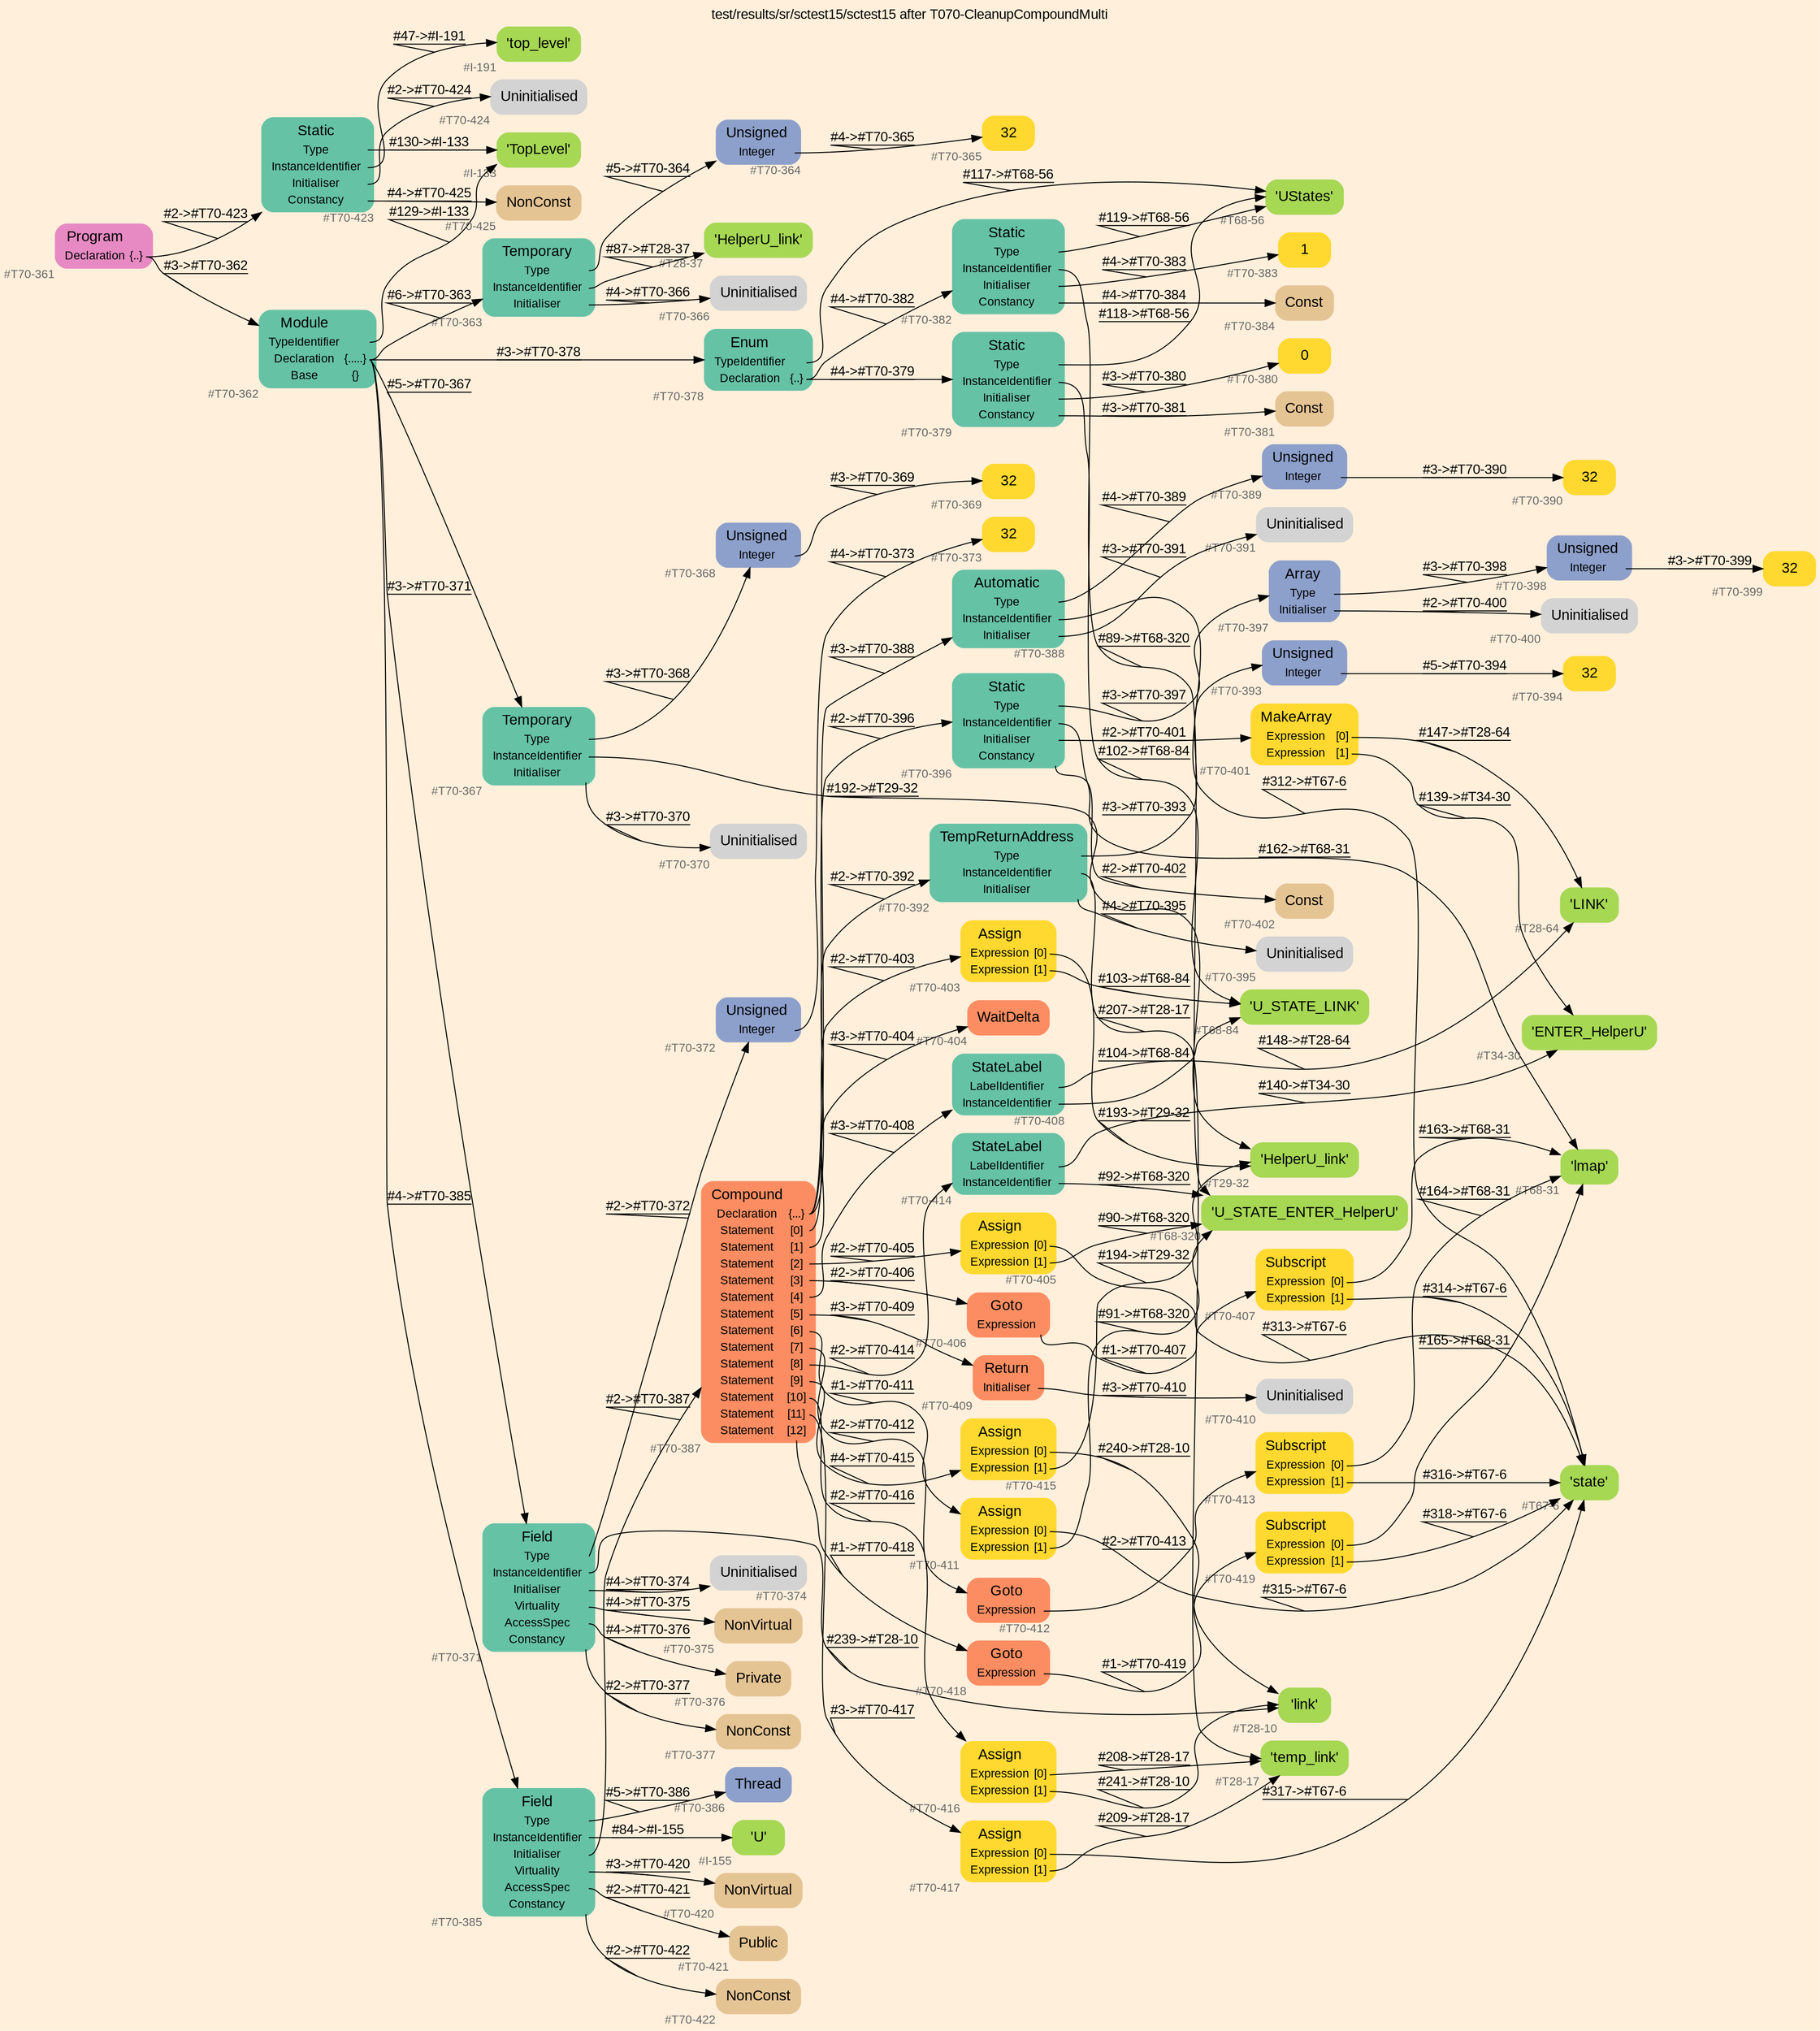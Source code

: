 digraph "test/results/sr/sctest15/sctest15 after T070-CleanupCompoundMulti" {
label = "test/results/sr/sctest15/sctest15 after T070-CleanupCompoundMulti"
labelloc = t
graph [
    rankdir = "LR"
    ranksep = 0.3
    bgcolor = antiquewhite1
    color = black
    fontcolor = black
    fontname = "Arial"
];
node [
    fontname = "Arial"
];
edge [
    fontname = "Arial"
];

// -------------------- node figure --------------------
// -------- block #T70-361 ----------
"#T70-361" [
    fillcolor = "/set28/4"
    xlabel = "#T70-361"
    fontsize = "12"
    fontcolor = grey40
    shape = "plaintext"
    label = <<TABLE BORDER="0" CELLBORDER="0" CELLSPACING="0">
     <TR><TD><FONT COLOR="black" POINT-SIZE="15">Program</FONT></TD></TR>
     <TR><TD><FONT COLOR="black" POINT-SIZE="12">Declaration</FONT></TD><TD PORT="port0"><FONT COLOR="black" POINT-SIZE="12">{..}</FONT></TD></TR>
    </TABLE>>
    style = "rounded,filled"
];

// -------- block #T70-362 ----------
"#T70-362" [
    fillcolor = "/set28/1"
    xlabel = "#T70-362"
    fontsize = "12"
    fontcolor = grey40
    shape = "plaintext"
    label = <<TABLE BORDER="0" CELLBORDER="0" CELLSPACING="0">
     <TR><TD><FONT COLOR="black" POINT-SIZE="15">Module</FONT></TD></TR>
     <TR><TD><FONT COLOR="black" POINT-SIZE="12">TypeIdentifier</FONT></TD><TD PORT="port0"></TD></TR>
     <TR><TD><FONT COLOR="black" POINT-SIZE="12">Declaration</FONT></TD><TD PORT="port1"><FONT COLOR="black" POINT-SIZE="12">{.....}</FONT></TD></TR>
     <TR><TD><FONT COLOR="black" POINT-SIZE="12">Base</FONT></TD><TD PORT="port2"><FONT COLOR="black" POINT-SIZE="12">{}</FONT></TD></TR>
    </TABLE>>
    style = "rounded,filled"
];

// -------- block #I-133 ----------
"#I-133" [
    fillcolor = "/set28/5"
    xlabel = "#I-133"
    fontsize = "12"
    fontcolor = grey40
    shape = "plaintext"
    label = <<TABLE BORDER="0" CELLBORDER="0" CELLSPACING="0">
     <TR><TD><FONT COLOR="black" POINT-SIZE="15">'TopLevel'</FONT></TD></TR>
    </TABLE>>
    style = "rounded,filled"
];

// -------- block #T70-363 ----------
"#T70-363" [
    fillcolor = "/set28/1"
    xlabel = "#T70-363"
    fontsize = "12"
    fontcolor = grey40
    shape = "plaintext"
    label = <<TABLE BORDER="0" CELLBORDER="0" CELLSPACING="0">
     <TR><TD><FONT COLOR="black" POINT-SIZE="15">Temporary</FONT></TD></TR>
     <TR><TD><FONT COLOR="black" POINT-SIZE="12">Type</FONT></TD><TD PORT="port0"></TD></TR>
     <TR><TD><FONT COLOR="black" POINT-SIZE="12">InstanceIdentifier</FONT></TD><TD PORT="port1"></TD></TR>
     <TR><TD><FONT COLOR="black" POINT-SIZE="12">Initialiser</FONT></TD><TD PORT="port2"></TD></TR>
    </TABLE>>
    style = "rounded,filled"
];

// -------- block #T70-364 ----------
"#T70-364" [
    fillcolor = "/set28/3"
    xlabel = "#T70-364"
    fontsize = "12"
    fontcolor = grey40
    shape = "plaintext"
    label = <<TABLE BORDER="0" CELLBORDER="0" CELLSPACING="0">
     <TR><TD><FONT COLOR="black" POINT-SIZE="15">Unsigned</FONT></TD></TR>
     <TR><TD><FONT COLOR="black" POINT-SIZE="12">Integer</FONT></TD><TD PORT="port0"></TD></TR>
    </TABLE>>
    style = "rounded,filled"
];

// -------- block #T70-365 ----------
"#T70-365" [
    fillcolor = "/set28/6"
    xlabel = "#T70-365"
    fontsize = "12"
    fontcolor = grey40
    shape = "plaintext"
    label = <<TABLE BORDER="0" CELLBORDER="0" CELLSPACING="0">
     <TR><TD><FONT COLOR="black" POINT-SIZE="15">32</FONT></TD></TR>
    </TABLE>>
    style = "rounded,filled"
];

// -------- block #T28-37 ----------
"#T28-37" [
    fillcolor = "/set28/5"
    xlabel = "#T28-37"
    fontsize = "12"
    fontcolor = grey40
    shape = "plaintext"
    label = <<TABLE BORDER="0" CELLBORDER="0" CELLSPACING="0">
     <TR><TD><FONT COLOR="black" POINT-SIZE="15">'HelperU_link'</FONT></TD></TR>
    </TABLE>>
    style = "rounded,filled"
];

// -------- block #T70-366 ----------
"#T70-366" [
    xlabel = "#T70-366"
    fontsize = "12"
    fontcolor = grey40
    shape = "plaintext"
    label = <<TABLE BORDER="0" CELLBORDER="0" CELLSPACING="0">
     <TR><TD><FONT COLOR="black" POINT-SIZE="15">Uninitialised</FONT></TD></TR>
    </TABLE>>
    style = "rounded,filled"
];

// -------- block #T70-367 ----------
"#T70-367" [
    fillcolor = "/set28/1"
    xlabel = "#T70-367"
    fontsize = "12"
    fontcolor = grey40
    shape = "plaintext"
    label = <<TABLE BORDER="0" CELLBORDER="0" CELLSPACING="0">
     <TR><TD><FONT COLOR="black" POINT-SIZE="15">Temporary</FONT></TD></TR>
     <TR><TD><FONT COLOR="black" POINT-SIZE="12">Type</FONT></TD><TD PORT="port0"></TD></TR>
     <TR><TD><FONT COLOR="black" POINT-SIZE="12">InstanceIdentifier</FONT></TD><TD PORT="port1"></TD></TR>
     <TR><TD><FONT COLOR="black" POINT-SIZE="12">Initialiser</FONT></TD><TD PORT="port2"></TD></TR>
    </TABLE>>
    style = "rounded,filled"
];

// -------- block #T70-368 ----------
"#T70-368" [
    fillcolor = "/set28/3"
    xlabel = "#T70-368"
    fontsize = "12"
    fontcolor = grey40
    shape = "plaintext"
    label = <<TABLE BORDER="0" CELLBORDER="0" CELLSPACING="0">
     <TR><TD><FONT COLOR="black" POINT-SIZE="15">Unsigned</FONT></TD></TR>
     <TR><TD><FONT COLOR="black" POINT-SIZE="12">Integer</FONT></TD><TD PORT="port0"></TD></TR>
    </TABLE>>
    style = "rounded,filled"
];

// -------- block #T70-369 ----------
"#T70-369" [
    fillcolor = "/set28/6"
    xlabel = "#T70-369"
    fontsize = "12"
    fontcolor = grey40
    shape = "plaintext"
    label = <<TABLE BORDER="0" CELLBORDER="0" CELLSPACING="0">
     <TR><TD><FONT COLOR="black" POINT-SIZE="15">32</FONT></TD></TR>
    </TABLE>>
    style = "rounded,filled"
];

// -------- block #T29-32 ----------
"#T29-32" [
    fillcolor = "/set28/5"
    xlabel = "#T29-32"
    fontsize = "12"
    fontcolor = grey40
    shape = "plaintext"
    label = <<TABLE BORDER="0" CELLBORDER="0" CELLSPACING="0">
     <TR><TD><FONT COLOR="black" POINT-SIZE="15">'HelperU_link'</FONT></TD></TR>
    </TABLE>>
    style = "rounded,filled"
];

// -------- block #T70-370 ----------
"#T70-370" [
    xlabel = "#T70-370"
    fontsize = "12"
    fontcolor = grey40
    shape = "plaintext"
    label = <<TABLE BORDER="0" CELLBORDER="0" CELLSPACING="0">
     <TR><TD><FONT COLOR="black" POINT-SIZE="15">Uninitialised</FONT></TD></TR>
    </TABLE>>
    style = "rounded,filled"
];

// -------- block #T70-371 ----------
"#T70-371" [
    fillcolor = "/set28/1"
    xlabel = "#T70-371"
    fontsize = "12"
    fontcolor = grey40
    shape = "plaintext"
    label = <<TABLE BORDER="0" CELLBORDER="0" CELLSPACING="0">
     <TR><TD><FONT COLOR="black" POINT-SIZE="15">Field</FONT></TD></TR>
     <TR><TD><FONT COLOR="black" POINT-SIZE="12">Type</FONT></TD><TD PORT="port0"></TD></TR>
     <TR><TD><FONT COLOR="black" POINT-SIZE="12">InstanceIdentifier</FONT></TD><TD PORT="port1"></TD></TR>
     <TR><TD><FONT COLOR="black" POINT-SIZE="12">Initialiser</FONT></TD><TD PORT="port2"></TD></TR>
     <TR><TD><FONT COLOR="black" POINT-SIZE="12">Virtuality</FONT></TD><TD PORT="port3"></TD></TR>
     <TR><TD><FONT COLOR="black" POINT-SIZE="12">AccessSpec</FONT></TD><TD PORT="port4"></TD></TR>
     <TR><TD><FONT COLOR="black" POINT-SIZE="12">Constancy</FONT></TD><TD PORT="port5"></TD></TR>
    </TABLE>>
    style = "rounded,filled"
];

// -------- block #T70-372 ----------
"#T70-372" [
    fillcolor = "/set28/3"
    xlabel = "#T70-372"
    fontsize = "12"
    fontcolor = grey40
    shape = "plaintext"
    label = <<TABLE BORDER="0" CELLBORDER="0" CELLSPACING="0">
     <TR><TD><FONT COLOR="black" POINT-SIZE="15">Unsigned</FONT></TD></TR>
     <TR><TD><FONT COLOR="black" POINT-SIZE="12">Integer</FONT></TD><TD PORT="port0"></TD></TR>
    </TABLE>>
    style = "rounded,filled"
];

// -------- block #T70-373 ----------
"#T70-373" [
    fillcolor = "/set28/6"
    xlabel = "#T70-373"
    fontsize = "12"
    fontcolor = grey40
    shape = "plaintext"
    label = <<TABLE BORDER="0" CELLBORDER="0" CELLSPACING="0">
     <TR><TD><FONT COLOR="black" POINT-SIZE="15">32</FONT></TD></TR>
    </TABLE>>
    style = "rounded,filled"
];

// -------- block #T28-10 ----------
"#T28-10" [
    fillcolor = "/set28/5"
    xlabel = "#T28-10"
    fontsize = "12"
    fontcolor = grey40
    shape = "plaintext"
    label = <<TABLE BORDER="0" CELLBORDER="0" CELLSPACING="0">
     <TR><TD><FONT COLOR="black" POINT-SIZE="15">'link'</FONT></TD></TR>
    </TABLE>>
    style = "rounded,filled"
];

// -------- block #T70-374 ----------
"#T70-374" [
    xlabel = "#T70-374"
    fontsize = "12"
    fontcolor = grey40
    shape = "plaintext"
    label = <<TABLE BORDER="0" CELLBORDER="0" CELLSPACING="0">
     <TR><TD><FONT COLOR="black" POINT-SIZE="15">Uninitialised</FONT></TD></TR>
    </TABLE>>
    style = "rounded,filled"
];

// -------- block #T70-375 ----------
"#T70-375" [
    fillcolor = "/set28/7"
    xlabel = "#T70-375"
    fontsize = "12"
    fontcolor = grey40
    shape = "plaintext"
    label = <<TABLE BORDER="0" CELLBORDER="0" CELLSPACING="0">
     <TR><TD><FONT COLOR="black" POINT-SIZE="15">NonVirtual</FONT></TD></TR>
    </TABLE>>
    style = "rounded,filled"
];

// -------- block #T70-376 ----------
"#T70-376" [
    fillcolor = "/set28/7"
    xlabel = "#T70-376"
    fontsize = "12"
    fontcolor = grey40
    shape = "plaintext"
    label = <<TABLE BORDER="0" CELLBORDER="0" CELLSPACING="0">
     <TR><TD><FONT COLOR="black" POINT-SIZE="15">Private</FONT></TD></TR>
    </TABLE>>
    style = "rounded,filled"
];

// -------- block #T70-377 ----------
"#T70-377" [
    fillcolor = "/set28/7"
    xlabel = "#T70-377"
    fontsize = "12"
    fontcolor = grey40
    shape = "plaintext"
    label = <<TABLE BORDER="0" CELLBORDER="0" CELLSPACING="0">
     <TR><TD><FONT COLOR="black" POINT-SIZE="15">NonConst</FONT></TD></TR>
    </TABLE>>
    style = "rounded,filled"
];

// -------- block #T70-378 ----------
"#T70-378" [
    fillcolor = "/set28/1"
    xlabel = "#T70-378"
    fontsize = "12"
    fontcolor = grey40
    shape = "plaintext"
    label = <<TABLE BORDER="0" CELLBORDER="0" CELLSPACING="0">
     <TR><TD><FONT COLOR="black" POINT-SIZE="15">Enum</FONT></TD></TR>
     <TR><TD><FONT COLOR="black" POINT-SIZE="12">TypeIdentifier</FONT></TD><TD PORT="port0"></TD></TR>
     <TR><TD><FONT COLOR="black" POINT-SIZE="12">Declaration</FONT></TD><TD PORT="port1"><FONT COLOR="black" POINT-SIZE="12">{..}</FONT></TD></TR>
    </TABLE>>
    style = "rounded,filled"
];

// -------- block #T68-56 ----------
"#T68-56" [
    fillcolor = "/set28/5"
    xlabel = "#T68-56"
    fontsize = "12"
    fontcolor = grey40
    shape = "plaintext"
    label = <<TABLE BORDER="0" CELLBORDER="0" CELLSPACING="0">
     <TR><TD><FONT COLOR="black" POINT-SIZE="15">'UStates'</FONT></TD></TR>
    </TABLE>>
    style = "rounded,filled"
];

// -------- block #T70-379 ----------
"#T70-379" [
    fillcolor = "/set28/1"
    xlabel = "#T70-379"
    fontsize = "12"
    fontcolor = grey40
    shape = "plaintext"
    label = <<TABLE BORDER="0" CELLBORDER="0" CELLSPACING="0">
     <TR><TD><FONT COLOR="black" POINT-SIZE="15">Static</FONT></TD></TR>
     <TR><TD><FONT COLOR="black" POINT-SIZE="12">Type</FONT></TD><TD PORT="port0"></TD></TR>
     <TR><TD><FONT COLOR="black" POINT-SIZE="12">InstanceIdentifier</FONT></TD><TD PORT="port1"></TD></TR>
     <TR><TD><FONT COLOR="black" POINT-SIZE="12">Initialiser</FONT></TD><TD PORT="port2"></TD></TR>
     <TR><TD><FONT COLOR="black" POINT-SIZE="12">Constancy</FONT></TD><TD PORT="port3"></TD></TR>
    </TABLE>>
    style = "rounded,filled"
];

// -------- block #T68-84 ----------
"#T68-84" [
    fillcolor = "/set28/5"
    xlabel = "#T68-84"
    fontsize = "12"
    fontcolor = grey40
    shape = "plaintext"
    label = <<TABLE BORDER="0" CELLBORDER="0" CELLSPACING="0">
     <TR><TD><FONT COLOR="black" POINT-SIZE="15">'U_STATE_LINK'</FONT></TD></TR>
    </TABLE>>
    style = "rounded,filled"
];

// -------- block #T70-380 ----------
"#T70-380" [
    fillcolor = "/set28/6"
    xlabel = "#T70-380"
    fontsize = "12"
    fontcolor = grey40
    shape = "plaintext"
    label = <<TABLE BORDER="0" CELLBORDER="0" CELLSPACING="0">
     <TR><TD><FONT COLOR="black" POINT-SIZE="15">0</FONT></TD></TR>
    </TABLE>>
    style = "rounded,filled"
];

// -------- block #T70-381 ----------
"#T70-381" [
    fillcolor = "/set28/7"
    xlabel = "#T70-381"
    fontsize = "12"
    fontcolor = grey40
    shape = "plaintext"
    label = <<TABLE BORDER="0" CELLBORDER="0" CELLSPACING="0">
     <TR><TD><FONT COLOR="black" POINT-SIZE="15">Const</FONT></TD></TR>
    </TABLE>>
    style = "rounded,filled"
];

// -------- block #T70-382 ----------
"#T70-382" [
    fillcolor = "/set28/1"
    xlabel = "#T70-382"
    fontsize = "12"
    fontcolor = grey40
    shape = "plaintext"
    label = <<TABLE BORDER="0" CELLBORDER="0" CELLSPACING="0">
     <TR><TD><FONT COLOR="black" POINT-SIZE="15">Static</FONT></TD></TR>
     <TR><TD><FONT COLOR="black" POINT-SIZE="12">Type</FONT></TD><TD PORT="port0"></TD></TR>
     <TR><TD><FONT COLOR="black" POINT-SIZE="12">InstanceIdentifier</FONT></TD><TD PORT="port1"></TD></TR>
     <TR><TD><FONT COLOR="black" POINT-SIZE="12">Initialiser</FONT></TD><TD PORT="port2"></TD></TR>
     <TR><TD><FONT COLOR="black" POINT-SIZE="12">Constancy</FONT></TD><TD PORT="port3"></TD></TR>
    </TABLE>>
    style = "rounded,filled"
];

// -------- block #T68-320 ----------
"#T68-320" [
    fillcolor = "/set28/5"
    xlabel = "#T68-320"
    fontsize = "12"
    fontcolor = grey40
    shape = "plaintext"
    label = <<TABLE BORDER="0" CELLBORDER="0" CELLSPACING="0">
     <TR><TD><FONT COLOR="black" POINT-SIZE="15">'U_STATE_ENTER_HelperU'</FONT></TD></TR>
    </TABLE>>
    style = "rounded,filled"
];

// -------- block #T70-383 ----------
"#T70-383" [
    fillcolor = "/set28/6"
    xlabel = "#T70-383"
    fontsize = "12"
    fontcolor = grey40
    shape = "plaintext"
    label = <<TABLE BORDER="0" CELLBORDER="0" CELLSPACING="0">
     <TR><TD><FONT COLOR="black" POINT-SIZE="15">1</FONT></TD></TR>
    </TABLE>>
    style = "rounded,filled"
];

// -------- block #T70-384 ----------
"#T70-384" [
    fillcolor = "/set28/7"
    xlabel = "#T70-384"
    fontsize = "12"
    fontcolor = grey40
    shape = "plaintext"
    label = <<TABLE BORDER="0" CELLBORDER="0" CELLSPACING="0">
     <TR><TD><FONT COLOR="black" POINT-SIZE="15">Const</FONT></TD></TR>
    </TABLE>>
    style = "rounded,filled"
];

// -------- block #T70-385 ----------
"#T70-385" [
    fillcolor = "/set28/1"
    xlabel = "#T70-385"
    fontsize = "12"
    fontcolor = grey40
    shape = "plaintext"
    label = <<TABLE BORDER="0" CELLBORDER="0" CELLSPACING="0">
     <TR><TD><FONT COLOR="black" POINT-SIZE="15">Field</FONT></TD></TR>
     <TR><TD><FONT COLOR="black" POINT-SIZE="12">Type</FONT></TD><TD PORT="port0"></TD></TR>
     <TR><TD><FONT COLOR="black" POINT-SIZE="12">InstanceIdentifier</FONT></TD><TD PORT="port1"></TD></TR>
     <TR><TD><FONT COLOR="black" POINT-SIZE="12">Initialiser</FONT></TD><TD PORT="port2"></TD></TR>
     <TR><TD><FONT COLOR="black" POINT-SIZE="12">Virtuality</FONT></TD><TD PORT="port3"></TD></TR>
     <TR><TD><FONT COLOR="black" POINT-SIZE="12">AccessSpec</FONT></TD><TD PORT="port4"></TD></TR>
     <TR><TD><FONT COLOR="black" POINT-SIZE="12">Constancy</FONT></TD><TD PORT="port5"></TD></TR>
    </TABLE>>
    style = "rounded,filled"
];

// -------- block #T70-386 ----------
"#T70-386" [
    fillcolor = "/set28/3"
    xlabel = "#T70-386"
    fontsize = "12"
    fontcolor = grey40
    shape = "plaintext"
    label = <<TABLE BORDER="0" CELLBORDER="0" CELLSPACING="0">
     <TR><TD><FONT COLOR="black" POINT-SIZE="15">Thread</FONT></TD></TR>
    </TABLE>>
    style = "rounded,filled"
];

// -------- block #I-155 ----------
"#I-155" [
    fillcolor = "/set28/5"
    xlabel = "#I-155"
    fontsize = "12"
    fontcolor = grey40
    shape = "plaintext"
    label = <<TABLE BORDER="0" CELLBORDER="0" CELLSPACING="0">
     <TR><TD><FONT COLOR="black" POINT-SIZE="15">'U'</FONT></TD></TR>
    </TABLE>>
    style = "rounded,filled"
];

// -------- block #T70-387 ----------
"#T70-387" [
    fillcolor = "/set28/2"
    xlabel = "#T70-387"
    fontsize = "12"
    fontcolor = grey40
    shape = "plaintext"
    label = <<TABLE BORDER="0" CELLBORDER="0" CELLSPACING="0">
     <TR><TD><FONT COLOR="black" POINT-SIZE="15">Compound</FONT></TD></TR>
     <TR><TD><FONT COLOR="black" POINT-SIZE="12">Declaration</FONT></TD><TD PORT="port0"><FONT COLOR="black" POINT-SIZE="12">{...}</FONT></TD></TR>
     <TR><TD><FONT COLOR="black" POINT-SIZE="12">Statement</FONT></TD><TD PORT="port1"><FONT COLOR="black" POINT-SIZE="12">[0]</FONT></TD></TR>
     <TR><TD><FONT COLOR="black" POINT-SIZE="12">Statement</FONT></TD><TD PORT="port2"><FONT COLOR="black" POINT-SIZE="12">[1]</FONT></TD></TR>
     <TR><TD><FONT COLOR="black" POINT-SIZE="12">Statement</FONT></TD><TD PORT="port3"><FONT COLOR="black" POINT-SIZE="12">[2]</FONT></TD></TR>
     <TR><TD><FONT COLOR="black" POINT-SIZE="12">Statement</FONT></TD><TD PORT="port4"><FONT COLOR="black" POINT-SIZE="12">[3]</FONT></TD></TR>
     <TR><TD><FONT COLOR="black" POINT-SIZE="12">Statement</FONT></TD><TD PORT="port5"><FONT COLOR="black" POINT-SIZE="12">[4]</FONT></TD></TR>
     <TR><TD><FONT COLOR="black" POINT-SIZE="12">Statement</FONT></TD><TD PORT="port6"><FONT COLOR="black" POINT-SIZE="12">[5]</FONT></TD></TR>
     <TR><TD><FONT COLOR="black" POINT-SIZE="12">Statement</FONT></TD><TD PORT="port7"><FONT COLOR="black" POINT-SIZE="12">[6]</FONT></TD></TR>
     <TR><TD><FONT COLOR="black" POINT-SIZE="12">Statement</FONT></TD><TD PORT="port8"><FONT COLOR="black" POINT-SIZE="12">[7]</FONT></TD></TR>
     <TR><TD><FONT COLOR="black" POINT-SIZE="12">Statement</FONT></TD><TD PORT="port9"><FONT COLOR="black" POINT-SIZE="12">[8]</FONT></TD></TR>
     <TR><TD><FONT COLOR="black" POINT-SIZE="12">Statement</FONT></TD><TD PORT="port10"><FONT COLOR="black" POINT-SIZE="12">[9]</FONT></TD></TR>
     <TR><TD><FONT COLOR="black" POINT-SIZE="12">Statement</FONT></TD><TD PORT="port11"><FONT COLOR="black" POINT-SIZE="12">[10]</FONT></TD></TR>
     <TR><TD><FONT COLOR="black" POINT-SIZE="12">Statement</FONT></TD><TD PORT="port12"><FONT COLOR="black" POINT-SIZE="12">[11]</FONT></TD></TR>
     <TR><TD><FONT COLOR="black" POINT-SIZE="12">Statement</FONT></TD><TD PORT="port13"><FONT COLOR="black" POINT-SIZE="12">[12]</FONT></TD></TR>
    </TABLE>>
    style = "rounded,filled"
];

// -------- block #T70-388 ----------
"#T70-388" [
    fillcolor = "/set28/1"
    xlabel = "#T70-388"
    fontsize = "12"
    fontcolor = grey40
    shape = "plaintext"
    label = <<TABLE BORDER="0" CELLBORDER="0" CELLSPACING="0">
     <TR><TD><FONT COLOR="black" POINT-SIZE="15">Automatic</FONT></TD></TR>
     <TR><TD><FONT COLOR="black" POINT-SIZE="12">Type</FONT></TD><TD PORT="port0"></TD></TR>
     <TR><TD><FONT COLOR="black" POINT-SIZE="12">InstanceIdentifier</FONT></TD><TD PORT="port1"></TD></TR>
     <TR><TD><FONT COLOR="black" POINT-SIZE="12">Initialiser</FONT></TD><TD PORT="port2"></TD></TR>
    </TABLE>>
    style = "rounded,filled"
];

// -------- block #T70-389 ----------
"#T70-389" [
    fillcolor = "/set28/3"
    xlabel = "#T70-389"
    fontsize = "12"
    fontcolor = grey40
    shape = "plaintext"
    label = <<TABLE BORDER="0" CELLBORDER="0" CELLSPACING="0">
     <TR><TD><FONT COLOR="black" POINT-SIZE="15">Unsigned</FONT></TD></TR>
     <TR><TD><FONT COLOR="black" POINT-SIZE="12">Integer</FONT></TD><TD PORT="port0"></TD></TR>
    </TABLE>>
    style = "rounded,filled"
];

// -------- block #T70-390 ----------
"#T70-390" [
    fillcolor = "/set28/6"
    xlabel = "#T70-390"
    fontsize = "12"
    fontcolor = grey40
    shape = "plaintext"
    label = <<TABLE BORDER="0" CELLBORDER="0" CELLSPACING="0">
     <TR><TD><FONT COLOR="black" POINT-SIZE="15">32</FONT></TD></TR>
    </TABLE>>
    style = "rounded,filled"
];

// -------- block #T67-6 ----------
"#T67-6" [
    fillcolor = "/set28/5"
    xlabel = "#T67-6"
    fontsize = "12"
    fontcolor = grey40
    shape = "plaintext"
    label = <<TABLE BORDER="0" CELLBORDER="0" CELLSPACING="0">
     <TR><TD><FONT COLOR="black" POINT-SIZE="15">'state'</FONT></TD></TR>
    </TABLE>>
    style = "rounded,filled"
];

// -------- block #T70-391 ----------
"#T70-391" [
    xlabel = "#T70-391"
    fontsize = "12"
    fontcolor = grey40
    shape = "plaintext"
    label = <<TABLE BORDER="0" CELLBORDER="0" CELLSPACING="0">
     <TR><TD><FONT COLOR="black" POINT-SIZE="15">Uninitialised</FONT></TD></TR>
    </TABLE>>
    style = "rounded,filled"
];

// -------- block #T70-392 ----------
"#T70-392" [
    fillcolor = "/set28/1"
    xlabel = "#T70-392"
    fontsize = "12"
    fontcolor = grey40
    shape = "plaintext"
    label = <<TABLE BORDER="0" CELLBORDER="0" CELLSPACING="0">
     <TR><TD><FONT COLOR="black" POINT-SIZE="15">TempReturnAddress</FONT></TD></TR>
     <TR><TD><FONT COLOR="black" POINT-SIZE="12">Type</FONT></TD><TD PORT="port0"></TD></TR>
     <TR><TD><FONT COLOR="black" POINT-SIZE="12">InstanceIdentifier</FONT></TD><TD PORT="port1"></TD></TR>
     <TR><TD><FONT COLOR="black" POINT-SIZE="12">Initialiser</FONT></TD><TD PORT="port2"></TD></TR>
    </TABLE>>
    style = "rounded,filled"
];

// -------- block #T70-393 ----------
"#T70-393" [
    fillcolor = "/set28/3"
    xlabel = "#T70-393"
    fontsize = "12"
    fontcolor = grey40
    shape = "plaintext"
    label = <<TABLE BORDER="0" CELLBORDER="0" CELLSPACING="0">
     <TR><TD><FONT COLOR="black" POINT-SIZE="15">Unsigned</FONT></TD></TR>
     <TR><TD><FONT COLOR="black" POINT-SIZE="12">Integer</FONT></TD><TD PORT="port0"></TD></TR>
    </TABLE>>
    style = "rounded,filled"
];

// -------- block #T70-394 ----------
"#T70-394" [
    fillcolor = "/set28/6"
    xlabel = "#T70-394"
    fontsize = "12"
    fontcolor = grey40
    shape = "plaintext"
    label = <<TABLE BORDER="0" CELLBORDER="0" CELLSPACING="0">
     <TR><TD><FONT COLOR="black" POINT-SIZE="15">32</FONT></TD></TR>
    </TABLE>>
    style = "rounded,filled"
];

// -------- block #T28-17 ----------
"#T28-17" [
    fillcolor = "/set28/5"
    xlabel = "#T28-17"
    fontsize = "12"
    fontcolor = grey40
    shape = "plaintext"
    label = <<TABLE BORDER="0" CELLBORDER="0" CELLSPACING="0">
     <TR><TD><FONT COLOR="black" POINT-SIZE="15">'temp_link'</FONT></TD></TR>
    </TABLE>>
    style = "rounded,filled"
];

// -------- block #T70-395 ----------
"#T70-395" [
    xlabel = "#T70-395"
    fontsize = "12"
    fontcolor = grey40
    shape = "plaintext"
    label = <<TABLE BORDER="0" CELLBORDER="0" CELLSPACING="0">
     <TR><TD><FONT COLOR="black" POINT-SIZE="15">Uninitialised</FONT></TD></TR>
    </TABLE>>
    style = "rounded,filled"
];

// -------- block #T70-396 ----------
"#T70-396" [
    fillcolor = "/set28/1"
    xlabel = "#T70-396"
    fontsize = "12"
    fontcolor = grey40
    shape = "plaintext"
    label = <<TABLE BORDER="0" CELLBORDER="0" CELLSPACING="0">
     <TR><TD><FONT COLOR="black" POINT-SIZE="15">Static</FONT></TD></TR>
     <TR><TD><FONT COLOR="black" POINT-SIZE="12">Type</FONT></TD><TD PORT="port0"></TD></TR>
     <TR><TD><FONT COLOR="black" POINT-SIZE="12">InstanceIdentifier</FONT></TD><TD PORT="port1"></TD></TR>
     <TR><TD><FONT COLOR="black" POINT-SIZE="12">Initialiser</FONT></TD><TD PORT="port2"></TD></TR>
     <TR><TD><FONT COLOR="black" POINT-SIZE="12">Constancy</FONT></TD><TD PORT="port3"></TD></TR>
    </TABLE>>
    style = "rounded,filled"
];

// -------- block #T70-397 ----------
"#T70-397" [
    fillcolor = "/set28/3"
    xlabel = "#T70-397"
    fontsize = "12"
    fontcolor = grey40
    shape = "plaintext"
    label = <<TABLE BORDER="0" CELLBORDER="0" CELLSPACING="0">
     <TR><TD><FONT COLOR="black" POINT-SIZE="15">Array</FONT></TD></TR>
     <TR><TD><FONT COLOR="black" POINT-SIZE="12">Type</FONT></TD><TD PORT="port0"></TD></TR>
     <TR><TD><FONT COLOR="black" POINT-SIZE="12">Initialiser</FONT></TD><TD PORT="port1"></TD></TR>
    </TABLE>>
    style = "rounded,filled"
];

// -------- block #T70-398 ----------
"#T70-398" [
    fillcolor = "/set28/3"
    xlabel = "#T70-398"
    fontsize = "12"
    fontcolor = grey40
    shape = "plaintext"
    label = <<TABLE BORDER="0" CELLBORDER="0" CELLSPACING="0">
     <TR><TD><FONT COLOR="black" POINT-SIZE="15">Unsigned</FONT></TD></TR>
     <TR><TD><FONT COLOR="black" POINT-SIZE="12">Integer</FONT></TD><TD PORT="port0"></TD></TR>
    </TABLE>>
    style = "rounded,filled"
];

// -------- block #T70-399 ----------
"#T70-399" [
    fillcolor = "/set28/6"
    xlabel = "#T70-399"
    fontsize = "12"
    fontcolor = grey40
    shape = "plaintext"
    label = <<TABLE BORDER="0" CELLBORDER="0" CELLSPACING="0">
     <TR><TD><FONT COLOR="black" POINT-SIZE="15">32</FONT></TD></TR>
    </TABLE>>
    style = "rounded,filled"
];

// -------- block #T70-400 ----------
"#T70-400" [
    xlabel = "#T70-400"
    fontsize = "12"
    fontcolor = grey40
    shape = "plaintext"
    label = <<TABLE BORDER="0" CELLBORDER="0" CELLSPACING="0">
     <TR><TD><FONT COLOR="black" POINT-SIZE="15">Uninitialised</FONT></TD></TR>
    </TABLE>>
    style = "rounded,filled"
];

// -------- block #T68-31 ----------
"#T68-31" [
    fillcolor = "/set28/5"
    xlabel = "#T68-31"
    fontsize = "12"
    fontcolor = grey40
    shape = "plaintext"
    label = <<TABLE BORDER="0" CELLBORDER="0" CELLSPACING="0">
     <TR><TD><FONT COLOR="black" POINT-SIZE="15">'lmap'</FONT></TD></TR>
    </TABLE>>
    style = "rounded,filled"
];

// -------- block #T70-401 ----------
"#T70-401" [
    fillcolor = "/set28/6"
    xlabel = "#T70-401"
    fontsize = "12"
    fontcolor = grey40
    shape = "plaintext"
    label = <<TABLE BORDER="0" CELLBORDER="0" CELLSPACING="0">
     <TR><TD><FONT COLOR="black" POINT-SIZE="15">MakeArray</FONT></TD></TR>
     <TR><TD><FONT COLOR="black" POINT-SIZE="12">Expression</FONT></TD><TD PORT="port0"><FONT COLOR="black" POINT-SIZE="12">[0]</FONT></TD></TR>
     <TR><TD><FONT COLOR="black" POINT-SIZE="12">Expression</FONT></TD><TD PORT="port1"><FONT COLOR="black" POINT-SIZE="12">[1]</FONT></TD></TR>
    </TABLE>>
    style = "rounded,filled"
];

// -------- block #T28-64 ----------
"#T28-64" [
    fillcolor = "/set28/5"
    xlabel = "#T28-64"
    fontsize = "12"
    fontcolor = grey40
    shape = "plaintext"
    label = <<TABLE BORDER="0" CELLBORDER="0" CELLSPACING="0">
     <TR><TD><FONT COLOR="black" POINT-SIZE="15">'LINK'</FONT></TD></TR>
    </TABLE>>
    style = "rounded,filled"
];

// -------- block #T34-30 ----------
"#T34-30" [
    fillcolor = "/set28/5"
    xlabel = "#T34-30"
    fontsize = "12"
    fontcolor = grey40
    shape = "plaintext"
    label = <<TABLE BORDER="0" CELLBORDER="0" CELLSPACING="0">
     <TR><TD><FONT COLOR="black" POINT-SIZE="15">'ENTER_HelperU'</FONT></TD></TR>
    </TABLE>>
    style = "rounded,filled"
];

// -------- block #T70-402 ----------
"#T70-402" [
    fillcolor = "/set28/7"
    xlabel = "#T70-402"
    fontsize = "12"
    fontcolor = grey40
    shape = "plaintext"
    label = <<TABLE BORDER="0" CELLBORDER="0" CELLSPACING="0">
     <TR><TD><FONT COLOR="black" POINT-SIZE="15">Const</FONT></TD></TR>
    </TABLE>>
    style = "rounded,filled"
];

// -------- block #T70-403 ----------
"#T70-403" [
    fillcolor = "/set28/6"
    xlabel = "#T70-403"
    fontsize = "12"
    fontcolor = grey40
    shape = "plaintext"
    label = <<TABLE BORDER="0" CELLBORDER="0" CELLSPACING="0">
     <TR><TD><FONT COLOR="black" POINT-SIZE="15">Assign</FONT></TD></TR>
     <TR><TD><FONT COLOR="black" POINT-SIZE="12">Expression</FONT></TD><TD PORT="port0"><FONT COLOR="black" POINT-SIZE="12">[0]</FONT></TD></TR>
     <TR><TD><FONT COLOR="black" POINT-SIZE="12">Expression</FONT></TD><TD PORT="port1"><FONT COLOR="black" POINT-SIZE="12">[1]</FONT></TD></TR>
    </TABLE>>
    style = "rounded,filled"
];

// -------- block #T70-404 ----------
"#T70-404" [
    fillcolor = "/set28/2"
    xlabel = "#T70-404"
    fontsize = "12"
    fontcolor = grey40
    shape = "plaintext"
    label = <<TABLE BORDER="0" CELLBORDER="0" CELLSPACING="0">
     <TR><TD><FONT COLOR="black" POINT-SIZE="15">WaitDelta</FONT></TD></TR>
    </TABLE>>
    style = "rounded,filled"
];

// -------- block #T70-405 ----------
"#T70-405" [
    fillcolor = "/set28/6"
    xlabel = "#T70-405"
    fontsize = "12"
    fontcolor = grey40
    shape = "plaintext"
    label = <<TABLE BORDER="0" CELLBORDER="0" CELLSPACING="0">
     <TR><TD><FONT COLOR="black" POINT-SIZE="15">Assign</FONT></TD></TR>
     <TR><TD><FONT COLOR="black" POINT-SIZE="12">Expression</FONT></TD><TD PORT="port0"><FONT COLOR="black" POINT-SIZE="12">[0]</FONT></TD></TR>
     <TR><TD><FONT COLOR="black" POINT-SIZE="12">Expression</FONT></TD><TD PORT="port1"><FONT COLOR="black" POINT-SIZE="12">[1]</FONT></TD></TR>
    </TABLE>>
    style = "rounded,filled"
];

// -------- block #T70-406 ----------
"#T70-406" [
    fillcolor = "/set28/2"
    xlabel = "#T70-406"
    fontsize = "12"
    fontcolor = grey40
    shape = "plaintext"
    label = <<TABLE BORDER="0" CELLBORDER="0" CELLSPACING="0">
     <TR><TD><FONT COLOR="black" POINT-SIZE="15">Goto</FONT></TD></TR>
     <TR><TD><FONT COLOR="black" POINT-SIZE="12">Expression</FONT></TD><TD PORT="port0"></TD></TR>
    </TABLE>>
    style = "rounded,filled"
];

// -------- block #T70-407 ----------
"#T70-407" [
    fillcolor = "/set28/6"
    xlabel = "#T70-407"
    fontsize = "12"
    fontcolor = grey40
    shape = "plaintext"
    label = <<TABLE BORDER="0" CELLBORDER="0" CELLSPACING="0">
     <TR><TD><FONT COLOR="black" POINT-SIZE="15">Subscript</FONT></TD></TR>
     <TR><TD><FONT COLOR="black" POINT-SIZE="12">Expression</FONT></TD><TD PORT="port0"><FONT COLOR="black" POINT-SIZE="12">[0]</FONT></TD></TR>
     <TR><TD><FONT COLOR="black" POINT-SIZE="12">Expression</FONT></TD><TD PORT="port1"><FONT COLOR="black" POINT-SIZE="12">[1]</FONT></TD></TR>
    </TABLE>>
    style = "rounded,filled"
];

// -------- block #T70-408 ----------
"#T70-408" [
    fillcolor = "/set28/1"
    xlabel = "#T70-408"
    fontsize = "12"
    fontcolor = grey40
    shape = "plaintext"
    label = <<TABLE BORDER="0" CELLBORDER="0" CELLSPACING="0">
     <TR><TD><FONT COLOR="black" POINT-SIZE="15">StateLabel</FONT></TD></TR>
     <TR><TD><FONT COLOR="black" POINT-SIZE="12">LabelIdentifier</FONT></TD><TD PORT="port0"></TD></TR>
     <TR><TD><FONT COLOR="black" POINT-SIZE="12">InstanceIdentifier</FONT></TD><TD PORT="port1"></TD></TR>
    </TABLE>>
    style = "rounded,filled"
];

// -------- block #T70-409 ----------
"#T70-409" [
    fillcolor = "/set28/2"
    xlabel = "#T70-409"
    fontsize = "12"
    fontcolor = grey40
    shape = "plaintext"
    label = <<TABLE BORDER="0" CELLBORDER="0" CELLSPACING="0">
     <TR><TD><FONT COLOR="black" POINT-SIZE="15">Return</FONT></TD></TR>
     <TR><TD><FONT COLOR="black" POINT-SIZE="12">Initialiser</FONT></TD><TD PORT="port0"></TD></TR>
    </TABLE>>
    style = "rounded,filled"
];

// -------- block #T70-410 ----------
"#T70-410" [
    xlabel = "#T70-410"
    fontsize = "12"
    fontcolor = grey40
    shape = "plaintext"
    label = <<TABLE BORDER="0" CELLBORDER="0" CELLSPACING="0">
     <TR><TD><FONT COLOR="black" POINT-SIZE="15">Uninitialised</FONT></TD></TR>
    </TABLE>>
    style = "rounded,filled"
];

// -------- block #T70-411 ----------
"#T70-411" [
    fillcolor = "/set28/6"
    xlabel = "#T70-411"
    fontsize = "12"
    fontcolor = grey40
    shape = "plaintext"
    label = <<TABLE BORDER="0" CELLBORDER="0" CELLSPACING="0">
     <TR><TD><FONT COLOR="black" POINT-SIZE="15">Assign</FONT></TD></TR>
     <TR><TD><FONT COLOR="black" POINT-SIZE="12">Expression</FONT></TD><TD PORT="port0"><FONT COLOR="black" POINT-SIZE="12">[0]</FONT></TD></TR>
     <TR><TD><FONT COLOR="black" POINT-SIZE="12">Expression</FONT></TD><TD PORT="port1"><FONT COLOR="black" POINT-SIZE="12">[1]</FONT></TD></TR>
    </TABLE>>
    style = "rounded,filled"
];

// -------- block #T70-412 ----------
"#T70-412" [
    fillcolor = "/set28/2"
    xlabel = "#T70-412"
    fontsize = "12"
    fontcolor = grey40
    shape = "plaintext"
    label = <<TABLE BORDER="0" CELLBORDER="0" CELLSPACING="0">
     <TR><TD><FONT COLOR="black" POINT-SIZE="15">Goto</FONT></TD></TR>
     <TR><TD><FONT COLOR="black" POINT-SIZE="12">Expression</FONT></TD><TD PORT="port0"></TD></TR>
    </TABLE>>
    style = "rounded,filled"
];

// -------- block #T70-413 ----------
"#T70-413" [
    fillcolor = "/set28/6"
    xlabel = "#T70-413"
    fontsize = "12"
    fontcolor = grey40
    shape = "plaintext"
    label = <<TABLE BORDER="0" CELLBORDER="0" CELLSPACING="0">
     <TR><TD><FONT COLOR="black" POINT-SIZE="15">Subscript</FONT></TD></TR>
     <TR><TD><FONT COLOR="black" POINT-SIZE="12">Expression</FONT></TD><TD PORT="port0"><FONT COLOR="black" POINT-SIZE="12">[0]</FONT></TD></TR>
     <TR><TD><FONT COLOR="black" POINT-SIZE="12">Expression</FONT></TD><TD PORT="port1"><FONT COLOR="black" POINT-SIZE="12">[1]</FONT></TD></TR>
    </TABLE>>
    style = "rounded,filled"
];

// -------- block #T70-414 ----------
"#T70-414" [
    fillcolor = "/set28/1"
    xlabel = "#T70-414"
    fontsize = "12"
    fontcolor = grey40
    shape = "plaintext"
    label = <<TABLE BORDER="0" CELLBORDER="0" CELLSPACING="0">
     <TR><TD><FONT COLOR="black" POINT-SIZE="15">StateLabel</FONT></TD></TR>
     <TR><TD><FONT COLOR="black" POINT-SIZE="12">LabelIdentifier</FONT></TD><TD PORT="port0"></TD></TR>
     <TR><TD><FONT COLOR="black" POINT-SIZE="12">InstanceIdentifier</FONT></TD><TD PORT="port1"></TD></TR>
    </TABLE>>
    style = "rounded,filled"
];

// -------- block #T70-415 ----------
"#T70-415" [
    fillcolor = "/set28/6"
    xlabel = "#T70-415"
    fontsize = "12"
    fontcolor = grey40
    shape = "plaintext"
    label = <<TABLE BORDER="0" CELLBORDER="0" CELLSPACING="0">
     <TR><TD><FONT COLOR="black" POINT-SIZE="15">Assign</FONT></TD></TR>
     <TR><TD><FONT COLOR="black" POINT-SIZE="12">Expression</FONT></TD><TD PORT="port0"><FONT COLOR="black" POINT-SIZE="12">[0]</FONT></TD></TR>
     <TR><TD><FONT COLOR="black" POINT-SIZE="12">Expression</FONT></TD><TD PORT="port1"><FONT COLOR="black" POINT-SIZE="12">[1]</FONT></TD></TR>
    </TABLE>>
    style = "rounded,filled"
];

// -------- block #T70-416 ----------
"#T70-416" [
    fillcolor = "/set28/6"
    xlabel = "#T70-416"
    fontsize = "12"
    fontcolor = grey40
    shape = "plaintext"
    label = <<TABLE BORDER="0" CELLBORDER="0" CELLSPACING="0">
     <TR><TD><FONT COLOR="black" POINT-SIZE="15">Assign</FONT></TD></TR>
     <TR><TD><FONT COLOR="black" POINT-SIZE="12">Expression</FONT></TD><TD PORT="port0"><FONT COLOR="black" POINT-SIZE="12">[0]</FONT></TD></TR>
     <TR><TD><FONT COLOR="black" POINT-SIZE="12">Expression</FONT></TD><TD PORT="port1"><FONT COLOR="black" POINT-SIZE="12">[1]</FONT></TD></TR>
    </TABLE>>
    style = "rounded,filled"
];

// -------- block #T70-417 ----------
"#T70-417" [
    fillcolor = "/set28/6"
    xlabel = "#T70-417"
    fontsize = "12"
    fontcolor = grey40
    shape = "plaintext"
    label = <<TABLE BORDER="0" CELLBORDER="0" CELLSPACING="0">
     <TR><TD><FONT COLOR="black" POINT-SIZE="15">Assign</FONT></TD></TR>
     <TR><TD><FONT COLOR="black" POINT-SIZE="12">Expression</FONT></TD><TD PORT="port0"><FONT COLOR="black" POINT-SIZE="12">[0]</FONT></TD></TR>
     <TR><TD><FONT COLOR="black" POINT-SIZE="12">Expression</FONT></TD><TD PORT="port1"><FONT COLOR="black" POINT-SIZE="12">[1]</FONT></TD></TR>
    </TABLE>>
    style = "rounded,filled"
];

// -------- block #T70-418 ----------
"#T70-418" [
    fillcolor = "/set28/2"
    xlabel = "#T70-418"
    fontsize = "12"
    fontcolor = grey40
    shape = "plaintext"
    label = <<TABLE BORDER="0" CELLBORDER="0" CELLSPACING="0">
     <TR><TD><FONT COLOR="black" POINT-SIZE="15">Goto</FONT></TD></TR>
     <TR><TD><FONT COLOR="black" POINT-SIZE="12">Expression</FONT></TD><TD PORT="port0"></TD></TR>
    </TABLE>>
    style = "rounded,filled"
];

// -------- block #T70-419 ----------
"#T70-419" [
    fillcolor = "/set28/6"
    xlabel = "#T70-419"
    fontsize = "12"
    fontcolor = grey40
    shape = "plaintext"
    label = <<TABLE BORDER="0" CELLBORDER="0" CELLSPACING="0">
     <TR><TD><FONT COLOR="black" POINT-SIZE="15">Subscript</FONT></TD></TR>
     <TR><TD><FONT COLOR="black" POINT-SIZE="12">Expression</FONT></TD><TD PORT="port0"><FONT COLOR="black" POINT-SIZE="12">[0]</FONT></TD></TR>
     <TR><TD><FONT COLOR="black" POINT-SIZE="12">Expression</FONT></TD><TD PORT="port1"><FONT COLOR="black" POINT-SIZE="12">[1]</FONT></TD></TR>
    </TABLE>>
    style = "rounded,filled"
];

// -------- block #T70-420 ----------
"#T70-420" [
    fillcolor = "/set28/7"
    xlabel = "#T70-420"
    fontsize = "12"
    fontcolor = grey40
    shape = "plaintext"
    label = <<TABLE BORDER="0" CELLBORDER="0" CELLSPACING="0">
     <TR><TD><FONT COLOR="black" POINT-SIZE="15">NonVirtual</FONT></TD></TR>
    </TABLE>>
    style = "rounded,filled"
];

// -------- block #T70-421 ----------
"#T70-421" [
    fillcolor = "/set28/7"
    xlabel = "#T70-421"
    fontsize = "12"
    fontcolor = grey40
    shape = "plaintext"
    label = <<TABLE BORDER="0" CELLBORDER="0" CELLSPACING="0">
     <TR><TD><FONT COLOR="black" POINT-SIZE="15">Public</FONT></TD></TR>
    </TABLE>>
    style = "rounded,filled"
];

// -------- block #T70-422 ----------
"#T70-422" [
    fillcolor = "/set28/7"
    xlabel = "#T70-422"
    fontsize = "12"
    fontcolor = grey40
    shape = "plaintext"
    label = <<TABLE BORDER="0" CELLBORDER="0" CELLSPACING="0">
     <TR><TD><FONT COLOR="black" POINT-SIZE="15">NonConst</FONT></TD></TR>
    </TABLE>>
    style = "rounded,filled"
];

// -------- block #T70-423 ----------
"#T70-423" [
    fillcolor = "/set28/1"
    xlabel = "#T70-423"
    fontsize = "12"
    fontcolor = grey40
    shape = "plaintext"
    label = <<TABLE BORDER="0" CELLBORDER="0" CELLSPACING="0">
     <TR><TD><FONT COLOR="black" POINT-SIZE="15">Static</FONT></TD></TR>
     <TR><TD><FONT COLOR="black" POINT-SIZE="12">Type</FONT></TD><TD PORT="port0"></TD></TR>
     <TR><TD><FONT COLOR="black" POINT-SIZE="12">InstanceIdentifier</FONT></TD><TD PORT="port1"></TD></TR>
     <TR><TD><FONT COLOR="black" POINT-SIZE="12">Initialiser</FONT></TD><TD PORT="port2"></TD></TR>
     <TR><TD><FONT COLOR="black" POINT-SIZE="12">Constancy</FONT></TD><TD PORT="port3"></TD></TR>
    </TABLE>>
    style = "rounded,filled"
];

// -------- block #I-191 ----------
"#I-191" [
    fillcolor = "/set28/5"
    xlabel = "#I-191"
    fontsize = "12"
    fontcolor = grey40
    shape = "plaintext"
    label = <<TABLE BORDER="0" CELLBORDER="0" CELLSPACING="0">
     <TR><TD><FONT COLOR="black" POINT-SIZE="15">'top_level'</FONT></TD></TR>
    </TABLE>>
    style = "rounded,filled"
];

// -------- block #T70-424 ----------
"#T70-424" [
    xlabel = "#T70-424"
    fontsize = "12"
    fontcolor = grey40
    shape = "plaintext"
    label = <<TABLE BORDER="0" CELLBORDER="0" CELLSPACING="0">
     <TR><TD><FONT COLOR="black" POINT-SIZE="15">Uninitialised</FONT></TD></TR>
    </TABLE>>
    style = "rounded,filled"
];

// -------- block #T70-425 ----------
"#T70-425" [
    fillcolor = "/set28/7"
    xlabel = "#T70-425"
    fontsize = "12"
    fontcolor = grey40
    shape = "plaintext"
    label = <<TABLE BORDER="0" CELLBORDER="0" CELLSPACING="0">
     <TR><TD><FONT COLOR="black" POINT-SIZE="15">NonConst</FONT></TD></TR>
    </TABLE>>
    style = "rounded,filled"
];

"#T70-361":port0 -> "#T70-362" [
    label = "#3-&gt;#T70-362"
    decorate = true
    color = black
    fontcolor = black
];

"#T70-361":port0 -> "#T70-423" [
    label = "#2-&gt;#T70-423"
    decorate = true
    color = black
    fontcolor = black
];

"#T70-362":port0 -> "#I-133" [
    label = "#129-&gt;#I-133"
    decorate = true
    color = black
    fontcolor = black
];

"#T70-362":port1 -> "#T70-363" [
    label = "#6-&gt;#T70-363"
    decorate = true
    color = black
    fontcolor = black
];

"#T70-362":port1 -> "#T70-367" [
    label = "#5-&gt;#T70-367"
    decorate = true
    color = black
    fontcolor = black
];

"#T70-362":port1 -> "#T70-371" [
    label = "#3-&gt;#T70-371"
    decorate = true
    color = black
    fontcolor = black
];

"#T70-362":port1 -> "#T70-378" [
    label = "#3-&gt;#T70-378"
    decorate = true
    color = black
    fontcolor = black
];

"#T70-362":port1 -> "#T70-385" [
    label = "#4-&gt;#T70-385"
    decorate = true
    color = black
    fontcolor = black
];

"#T70-363":port0 -> "#T70-364" [
    label = "#5-&gt;#T70-364"
    decorate = true
    color = black
    fontcolor = black
];

"#T70-363":port1 -> "#T28-37" [
    label = "#87-&gt;#T28-37"
    decorate = true
    color = black
    fontcolor = black
];

"#T70-363":port2 -> "#T70-366" [
    label = "#4-&gt;#T70-366"
    decorate = true
    color = black
    fontcolor = black
];

"#T70-364":port0 -> "#T70-365" [
    label = "#4-&gt;#T70-365"
    decorate = true
    color = black
    fontcolor = black
];

"#T70-367":port0 -> "#T70-368" [
    label = "#3-&gt;#T70-368"
    decorate = true
    color = black
    fontcolor = black
];

"#T70-367":port1 -> "#T29-32" [
    label = "#192-&gt;#T29-32"
    decorate = true
    color = black
    fontcolor = black
];

"#T70-367":port2 -> "#T70-370" [
    label = "#3-&gt;#T70-370"
    decorate = true
    color = black
    fontcolor = black
];

"#T70-368":port0 -> "#T70-369" [
    label = "#3-&gt;#T70-369"
    decorate = true
    color = black
    fontcolor = black
];

"#T70-371":port0 -> "#T70-372" [
    label = "#2-&gt;#T70-372"
    decorate = true
    color = black
    fontcolor = black
];

"#T70-371":port1 -> "#T28-10" [
    label = "#239-&gt;#T28-10"
    decorate = true
    color = black
    fontcolor = black
];

"#T70-371":port2 -> "#T70-374" [
    label = "#4-&gt;#T70-374"
    decorate = true
    color = black
    fontcolor = black
];

"#T70-371":port3 -> "#T70-375" [
    label = "#4-&gt;#T70-375"
    decorate = true
    color = black
    fontcolor = black
];

"#T70-371":port4 -> "#T70-376" [
    label = "#4-&gt;#T70-376"
    decorate = true
    color = black
    fontcolor = black
];

"#T70-371":port5 -> "#T70-377" [
    label = "#2-&gt;#T70-377"
    decorate = true
    color = black
    fontcolor = black
];

"#T70-372":port0 -> "#T70-373" [
    label = "#4-&gt;#T70-373"
    decorate = true
    color = black
    fontcolor = black
];

"#T70-378":port0 -> "#T68-56" [
    label = "#117-&gt;#T68-56"
    decorate = true
    color = black
    fontcolor = black
];

"#T70-378":port1 -> "#T70-379" [
    label = "#4-&gt;#T70-379"
    decorate = true
    color = black
    fontcolor = black
];

"#T70-378":port1 -> "#T70-382" [
    label = "#4-&gt;#T70-382"
    decorate = true
    color = black
    fontcolor = black
];

"#T70-379":port0 -> "#T68-56" [
    label = "#118-&gt;#T68-56"
    decorate = true
    color = black
    fontcolor = black
];

"#T70-379":port1 -> "#T68-84" [
    label = "#102-&gt;#T68-84"
    decorate = true
    color = black
    fontcolor = black
];

"#T70-379":port2 -> "#T70-380" [
    label = "#3-&gt;#T70-380"
    decorate = true
    color = black
    fontcolor = black
];

"#T70-379":port3 -> "#T70-381" [
    label = "#3-&gt;#T70-381"
    decorate = true
    color = black
    fontcolor = black
];

"#T70-382":port0 -> "#T68-56" [
    label = "#119-&gt;#T68-56"
    decorate = true
    color = black
    fontcolor = black
];

"#T70-382":port1 -> "#T68-320" [
    label = "#89-&gt;#T68-320"
    decorate = true
    color = black
    fontcolor = black
];

"#T70-382":port2 -> "#T70-383" [
    label = "#4-&gt;#T70-383"
    decorate = true
    color = black
    fontcolor = black
];

"#T70-382":port3 -> "#T70-384" [
    label = "#4-&gt;#T70-384"
    decorate = true
    color = black
    fontcolor = black
];

"#T70-385":port0 -> "#T70-386" [
    label = "#5-&gt;#T70-386"
    decorate = true
    color = black
    fontcolor = black
];

"#T70-385":port1 -> "#I-155" [
    label = "#84-&gt;#I-155"
    decorate = true
    color = black
    fontcolor = black
];

"#T70-385":port2 -> "#T70-387" [
    label = "#2-&gt;#T70-387"
    decorate = true
    color = black
    fontcolor = black
];

"#T70-385":port3 -> "#T70-420" [
    label = "#3-&gt;#T70-420"
    decorate = true
    color = black
    fontcolor = black
];

"#T70-385":port4 -> "#T70-421" [
    label = "#2-&gt;#T70-421"
    decorate = true
    color = black
    fontcolor = black
];

"#T70-385":port5 -> "#T70-422" [
    label = "#2-&gt;#T70-422"
    decorate = true
    color = black
    fontcolor = black
];

"#T70-387":port0 -> "#T70-388" [
    label = "#3-&gt;#T70-388"
    decorate = true
    color = black
    fontcolor = black
];

"#T70-387":port0 -> "#T70-392" [
    label = "#2-&gt;#T70-392"
    decorate = true
    color = black
    fontcolor = black
];

"#T70-387":port0 -> "#T70-396" [
    label = "#2-&gt;#T70-396"
    decorate = true
    color = black
    fontcolor = black
];

"#T70-387":port1 -> "#T70-403" [
    label = "#2-&gt;#T70-403"
    decorate = true
    color = black
    fontcolor = black
];

"#T70-387":port2 -> "#T70-404" [
    label = "#3-&gt;#T70-404"
    decorate = true
    color = black
    fontcolor = black
];

"#T70-387":port3 -> "#T70-405" [
    label = "#2-&gt;#T70-405"
    decorate = true
    color = black
    fontcolor = black
];

"#T70-387":port4 -> "#T70-406" [
    label = "#2-&gt;#T70-406"
    decorate = true
    color = black
    fontcolor = black
];

"#T70-387":port5 -> "#T70-408" [
    label = "#3-&gt;#T70-408"
    decorate = true
    color = black
    fontcolor = black
];

"#T70-387":port6 -> "#T70-409" [
    label = "#3-&gt;#T70-409"
    decorate = true
    color = black
    fontcolor = black
];

"#T70-387":port7 -> "#T70-411" [
    label = "#1-&gt;#T70-411"
    decorate = true
    color = black
    fontcolor = black
];

"#T70-387":port8 -> "#T70-412" [
    label = "#2-&gt;#T70-412"
    decorate = true
    color = black
    fontcolor = black
];

"#T70-387":port9 -> "#T70-414" [
    label = "#2-&gt;#T70-414"
    decorate = true
    color = black
    fontcolor = black
];

"#T70-387":port10 -> "#T70-415" [
    label = "#4-&gt;#T70-415"
    decorate = true
    color = black
    fontcolor = black
];

"#T70-387":port11 -> "#T70-416" [
    label = "#2-&gt;#T70-416"
    decorate = true
    color = black
    fontcolor = black
];

"#T70-387":port12 -> "#T70-417" [
    label = "#3-&gt;#T70-417"
    decorate = true
    color = black
    fontcolor = black
];

"#T70-387":port13 -> "#T70-418" [
    label = "#1-&gt;#T70-418"
    decorate = true
    color = black
    fontcolor = black
];

"#T70-388":port0 -> "#T70-389" [
    label = "#4-&gt;#T70-389"
    decorate = true
    color = black
    fontcolor = black
];

"#T70-388":port1 -> "#T67-6" [
    label = "#312-&gt;#T67-6"
    decorate = true
    color = black
    fontcolor = black
];

"#T70-388":port2 -> "#T70-391" [
    label = "#3-&gt;#T70-391"
    decorate = true
    color = black
    fontcolor = black
];

"#T70-389":port0 -> "#T70-390" [
    label = "#3-&gt;#T70-390"
    decorate = true
    color = black
    fontcolor = black
];

"#T70-392":port0 -> "#T70-393" [
    label = "#3-&gt;#T70-393"
    decorate = true
    color = black
    fontcolor = black
];

"#T70-392":port1 -> "#T28-17" [
    label = "#207-&gt;#T28-17"
    decorate = true
    color = black
    fontcolor = black
];

"#T70-392":port2 -> "#T70-395" [
    label = "#4-&gt;#T70-395"
    decorate = true
    color = black
    fontcolor = black
];

"#T70-393":port0 -> "#T70-394" [
    label = "#5-&gt;#T70-394"
    decorate = true
    color = black
    fontcolor = black
];

"#T70-396":port0 -> "#T70-397" [
    label = "#3-&gt;#T70-397"
    decorate = true
    color = black
    fontcolor = black
];

"#T70-396":port1 -> "#T68-31" [
    label = "#162-&gt;#T68-31"
    decorate = true
    color = black
    fontcolor = black
];

"#T70-396":port2 -> "#T70-401" [
    label = "#2-&gt;#T70-401"
    decorate = true
    color = black
    fontcolor = black
];

"#T70-396":port3 -> "#T70-402" [
    label = "#2-&gt;#T70-402"
    decorate = true
    color = black
    fontcolor = black
];

"#T70-397":port0 -> "#T70-398" [
    label = "#3-&gt;#T70-398"
    decorate = true
    color = black
    fontcolor = black
];

"#T70-397":port1 -> "#T70-400" [
    label = "#2-&gt;#T70-400"
    decorate = true
    color = black
    fontcolor = black
];

"#T70-398":port0 -> "#T70-399" [
    label = "#3-&gt;#T70-399"
    decorate = true
    color = black
    fontcolor = black
];

"#T70-401":port0 -> "#T28-64" [
    label = "#147-&gt;#T28-64"
    decorate = true
    color = black
    fontcolor = black
];

"#T70-401":port1 -> "#T34-30" [
    label = "#139-&gt;#T34-30"
    decorate = true
    color = black
    fontcolor = black
];

"#T70-403":port0 -> "#T29-32" [
    label = "#193-&gt;#T29-32"
    decorate = true
    color = black
    fontcolor = black
];

"#T70-403":port1 -> "#T68-84" [
    label = "#103-&gt;#T68-84"
    decorate = true
    color = black
    fontcolor = black
];

"#T70-405":port0 -> "#T67-6" [
    label = "#313-&gt;#T67-6"
    decorate = true
    color = black
    fontcolor = black
];

"#T70-405":port1 -> "#T68-320" [
    label = "#90-&gt;#T68-320"
    decorate = true
    color = black
    fontcolor = black
];

"#T70-406":port0 -> "#T70-407" [
    label = "#1-&gt;#T70-407"
    decorate = true
    color = black
    fontcolor = black
];

"#T70-407":port0 -> "#T68-31" [
    label = "#163-&gt;#T68-31"
    decorate = true
    color = black
    fontcolor = black
];

"#T70-407":port1 -> "#T67-6" [
    label = "#314-&gt;#T67-6"
    decorate = true
    color = black
    fontcolor = black
];

"#T70-408":port0 -> "#T28-64" [
    label = "#148-&gt;#T28-64"
    decorate = true
    color = black
    fontcolor = black
];

"#T70-408":port1 -> "#T68-84" [
    label = "#104-&gt;#T68-84"
    decorate = true
    color = black
    fontcolor = black
];

"#T70-409":port0 -> "#T70-410" [
    label = "#3-&gt;#T70-410"
    decorate = true
    color = black
    fontcolor = black
];

"#T70-411":port0 -> "#T67-6" [
    label = "#315-&gt;#T67-6"
    decorate = true
    color = black
    fontcolor = black
];

"#T70-411":port1 -> "#T68-320" [
    label = "#91-&gt;#T68-320"
    decorate = true
    color = black
    fontcolor = black
];

"#T70-412":port0 -> "#T70-413" [
    label = "#2-&gt;#T70-413"
    decorate = true
    color = black
    fontcolor = black
];

"#T70-413":port0 -> "#T68-31" [
    label = "#164-&gt;#T68-31"
    decorate = true
    color = black
    fontcolor = black
];

"#T70-413":port1 -> "#T67-6" [
    label = "#316-&gt;#T67-6"
    decorate = true
    color = black
    fontcolor = black
];

"#T70-414":port0 -> "#T34-30" [
    label = "#140-&gt;#T34-30"
    decorate = true
    color = black
    fontcolor = black
];

"#T70-414":port1 -> "#T68-320" [
    label = "#92-&gt;#T68-320"
    decorate = true
    color = black
    fontcolor = black
];

"#T70-415":port0 -> "#T28-10" [
    label = "#240-&gt;#T28-10"
    decorate = true
    color = black
    fontcolor = black
];

"#T70-415":port1 -> "#T29-32" [
    label = "#194-&gt;#T29-32"
    decorate = true
    color = black
    fontcolor = black
];

"#T70-416":port0 -> "#T28-17" [
    label = "#208-&gt;#T28-17"
    decorate = true
    color = black
    fontcolor = black
];

"#T70-416":port1 -> "#T28-10" [
    label = "#241-&gt;#T28-10"
    decorate = true
    color = black
    fontcolor = black
];

"#T70-417":port0 -> "#T67-6" [
    label = "#317-&gt;#T67-6"
    decorate = true
    color = black
    fontcolor = black
];

"#T70-417":port1 -> "#T28-17" [
    label = "#209-&gt;#T28-17"
    decorate = true
    color = black
    fontcolor = black
];

"#T70-418":port0 -> "#T70-419" [
    label = "#1-&gt;#T70-419"
    decorate = true
    color = black
    fontcolor = black
];

"#T70-419":port0 -> "#T68-31" [
    label = "#165-&gt;#T68-31"
    decorate = true
    color = black
    fontcolor = black
];

"#T70-419":port1 -> "#T67-6" [
    label = "#318-&gt;#T67-6"
    decorate = true
    color = black
    fontcolor = black
];

"#T70-423":port0 -> "#I-133" [
    label = "#130-&gt;#I-133"
    decorate = true
    color = black
    fontcolor = black
];

"#T70-423":port1 -> "#I-191" [
    label = "#47-&gt;#I-191"
    decorate = true
    color = black
    fontcolor = black
];

"#T70-423":port2 -> "#T70-424" [
    label = "#2-&gt;#T70-424"
    decorate = true
    color = black
    fontcolor = black
];

"#T70-423":port3 -> "#T70-425" [
    label = "#4-&gt;#T70-425"
    decorate = true
    color = black
    fontcolor = black
];


}
